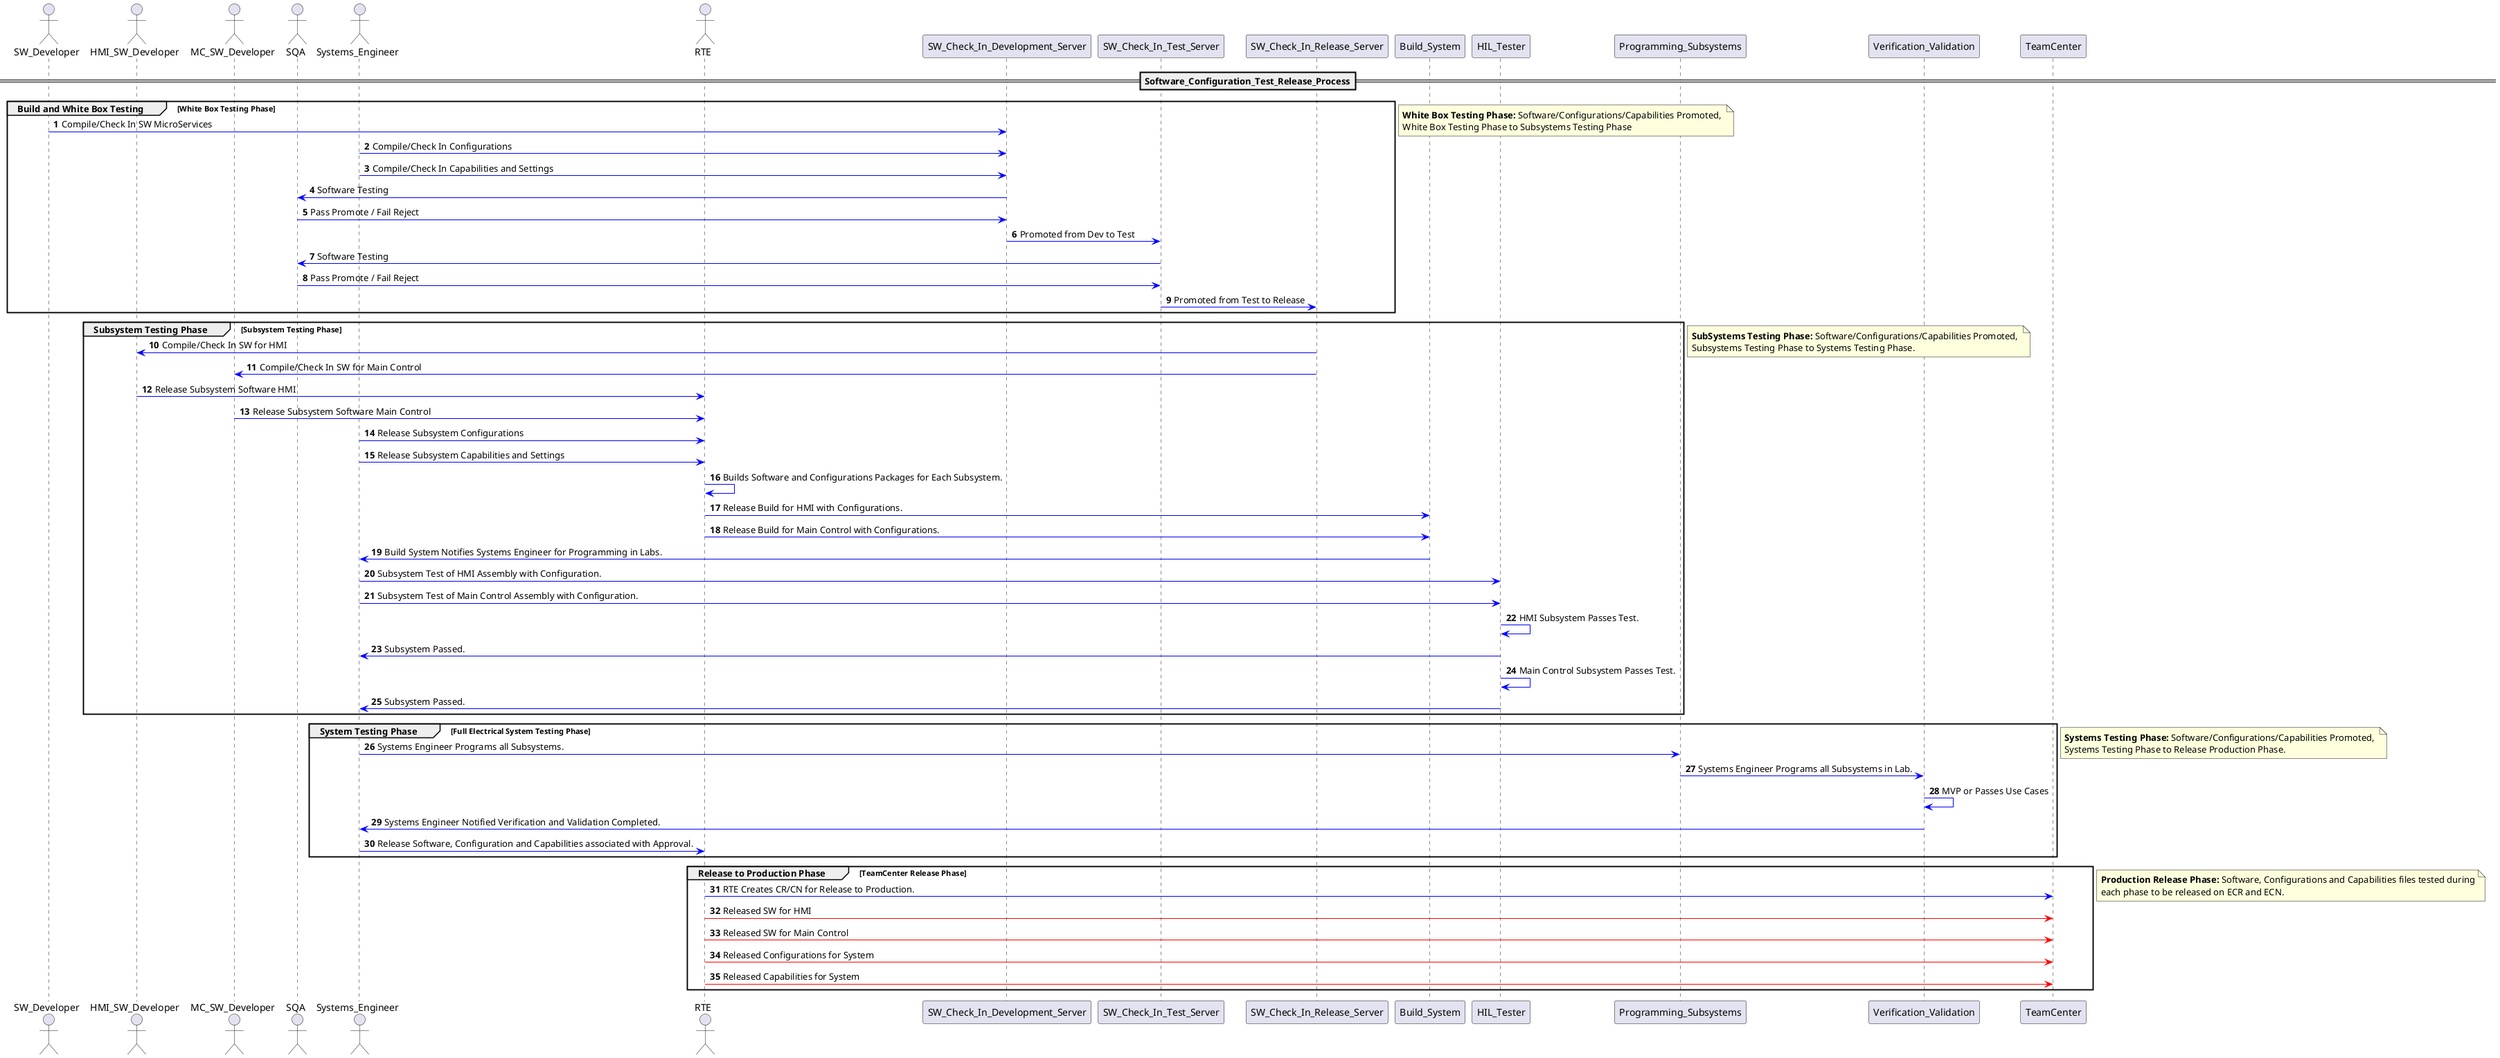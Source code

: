 @startuml software_config_check_in


    autonumber
    actor SW_Developer
    actor HMI_SW_Developer
    actor MC_SW_Developer
    actor SQA
    actor Systems_Engineer
    actor RTE

    ==Software_Configuration_Test_Release_Process==

    group Build and White Box Testing [White Box Testing Phase]
        SW_Developer -[#blue]>  SW_Check_In_Development_Server: Compile/Check In SW MicroServices
        Systems_Engineer -[#blue]>  SW_Check_In_Development_Server: Compile/Check In Configurations
        Systems_Engineer -[#blue]>  SW_Check_In_Development_Server: Compile/Check In Capabilities and Settings
        SW_Check_In_Development_Server -[#blue]>  SQA: Software Testing
        SQA -[#blue]>  SW_Check_In_Development_Server: Pass Promote / Fail Reject
        SW_Check_In_Development_Server -[#blue]>  SW_Check_In_Test_Server: Promoted from Dev to Test
        SW_Check_In_Test_Server -[#blue]>  SQA: Software Testing
        SQA -[#blue]>  SW_Check_In_Test_Server: Pass Promote / Fail Reject
        SW_Check_In_Test_Server -[#blue]>  SW_Check_In_Release_Server: Promoted from Test to Release
    end
    note right
    **White Box Testing Phase:** Software/Configurations/Capabilities Promoted, 
    White Box Testing Phase to Subsystems Testing Phase
    end note
    group Subsystem Testing Phase [Subsystem Testing Phase]
        SW_Check_In_Release_Server -[#blue]>  HMI_SW_Developer: Compile/Check In SW for HMI
        SW_Check_In_Release_Server -[#blue]>  MC_SW_Developer: Compile/Check In SW for Main Control
        HMI_SW_Developer -[#blue]>  RTE: Release Subsystem Software HMI
        MC_SW_Developer -[#blue]>  RTE: Release Subsystem Software Main Control
        Systems_Engineer -[#blue]>  RTE: Release Subsystem Configurations
        Systems_Engineer -[#blue]>  RTE: Release Subsystem Capabilities and Settings
        RTE -[#blue]>  RTE: Builds Software and Configurations Packages for Each Subsystem.
        RTE -[#blue]>  Build_System: Release Build for HMI with Configurations.
        RTE -[#blue]>  Build_System: Release Build for Main Control with Configurations.
        Build_System -[#blue]> Systems_Engineer: Build System Notifies Systems Engineer for Programming in Labs.
        Systems_Engineer -[#blue]> HIL_Tester: Subsystem Test of HMI Assembly with Configuration.
        Systems_Engineer -[#blue]> HIL_Tester: Subsystem Test of Main Control Assembly with Configuration.
        HIL_Tester -[#blue]> HIL_Tester: HMI Subsystem Passes Test.
        HIL_Tester -[#blue]> Systems_Engineer: Subsystem Passed.
        HIL_Tester -[#blue]> HIL_Tester: Main Control Subsystem Passes Test.
        HIL_Tester -[#blue]> Systems_Engineer: Subsystem Passed.

    end
    note right
    **SubSystems Testing Phase:** Software/Configurations/Capabilities Promoted, 
    Subsystems Testing Phase to Systems Testing Phase.
    end note
    group System Testing Phase [Full Electrical System Testing Phase]
        Systems_Engineer -[#blue]> Programming_Subsystems: Systems Engineer Programs all Subsystems.
        Programming_Subsystems -[#blue]> Verification_Validation: Systems Engineer Programs all Subsystems in Lab.
        Verification_Validation -[#blue]>  Verification_Validation: MVP or Passes Use Cases
        Verification_Validation -[#blue]> Systems_Engineer: Systems Engineer Notified Verification and Validation Completed.
        Systems_Engineer -[#blue]> RTE: Release Software, Configuration and Capabilities associated with Approval.
    end
    note left
    **Systems Testing Phase:** Software/Configurations/Capabilities Promoted, 
    Systems Testing Phase to Release Production Phase.
    end note
    group Release to Production Phase [TeamCenter Release Phase]
         RTE -[#blue]> TeamCenter: RTE Creates CR/CN for Release to Production.
         RTE -[#red]>  TeamCenter: Released SW for HMI
         RTE -[#red]>  TeamCenter: Released SW for Main Control
         RTE -[#red]>  TeamCenter: Released Configurations for System
         RTE -[#red]>  TeamCenter: Released Capabilities for System
    end
    note left
    **Production Release Phase:** Software, Configurations and Capabilities files tested during
    each phase to be released on ECR and ECN.
    end note

    
@enduml